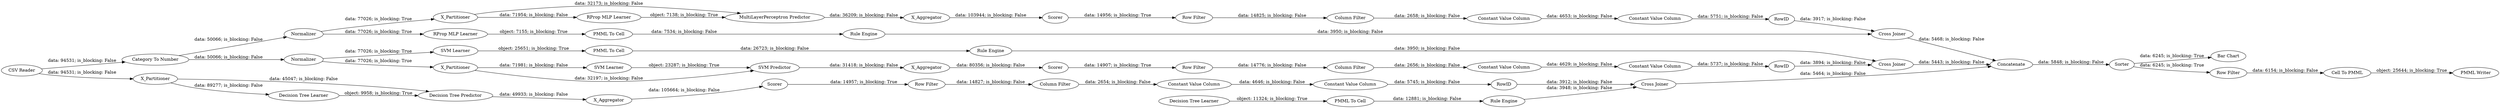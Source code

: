 digraph {
	"-7271558574415366756_293" [label=RowID]
	"-7271558574415366756_290" [label="Constant Value Column"]
	"-2067599031468604258_22" [label="PMML To Cell"]
	"-7454916370422039291_2" [label=X_Partitioner]
	"-151874336676899315_33" [label="SVM Learner"]
	"316568501824373246_41" [label=Scorer]
	"2061981184062583027_292" [label="Constant Value Column"]
	"-7271558574415366756_294" [label="Column Filter"]
	"3912462365598079002_58" [label="Category To Number"]
	"-7454916370422039291_38" [label="Cross Joiner"]
	"-7454916370422039291_7" [label=X_Aggregator]
	"3912462365598079002_60" [label=Concatenate]
	"-6216391800175116346_292" [label="Constant Value Column"]
	"-6216391800175116346_9" [label="Row Filter"]
	"-7454916370422039291_39" [label=Normalizer]
	"316568501824373246_7" [label=X_Aggregator]
	"-1679767313438535526_7" [label=X_Aggregator]
	"3912462365598079002_59" [label="Bar Chart"]
	"3912462365598079002_61" [label="PMML Writer"]
	"3912462365598079002_52" [label=Sorter]
	"-6216391800175116346_294" [label="Column Filter"]
	"-2129057720994177525_28" [label="PMML To Cell"]
	"-1679767313438535526_38" [label="Cross Joiner"]
	"-2067599031468604258_35" [label="RProp MLP Learner"]
	"2061981184062583027_294" [label="Column Filter"]
	"-2129057720994177525_33" [label="Decision Tree Learner"]
	"-2067599031468604258_34" [label="Rule Engine"]
	"316568501824373246_2" [label=X_Partitioner]
	"-6216391800175116346_290" [label="Constant Value Column"]
	"-7271558574415366756_292" [label="Constant Value Column"]
	"-151874336676899315_34" [label="PMML To Cell"]
	"316568501824373246_40" [label=Normalizer]
	"-7454916370422039291_32" [label="MultiLayerPerceptron Predictor"]
	"2061981184062583027_290" [label="Constant Value Column"]
	"-1679767313438535526_32" [label="Decision Tree Predictor"]
	"-1679767313438535526_31" [label="Decision Tree Learner"]
	"-1679767313438535526_2" [label=X_Partitioner]
	"2061981184062583027_293" [label=RowID]
	"-1679767313438535526_39" [label=Scorer]
	"-7271558574415366756_9" [label="Row Filter"]
	"-6216391800175116346_293" [label=RowID]
	"-7454916370422039291_31" [label="RProp MLP Learner"]
	"316568501824373246_31" [label="SVM Learner"]
	"-7454916370422039291_40" [label=Scorer]
	"-151874336676899315_35" [label="Rule Engine"]
	"-2129057720994177525_34" [label="Rule Engine"]
	"3912462365598079002_53" [label="Row Filter"]
	"316568501824373246_32" [label="SVM Predictor"]
	"3912462365598079002_54" [label="Cell To PMML"]
	"2061981184062583027_9" [label="Row Filter"]
	"3912462365598079002_63" [label="CSV Reader"]
	"316568501824373246_39" [label="Cross Joiner"]
	"-6216391800175116346_292" -> "-6216391800175116346_293" [label="data: 5745; is_blocking: False"]
	"3912462365598079002_58" -> "-7454916370422039291_39" [label="data: 50066; is_blocking: False"]
	"-6216391800175116346_293" -> "-1679767313438535526_38" [label="data: 3912; is_blocking: False"]
	"2061981184062583027_293" -> "316568501824373246_39" [label="data: 3894; is_blocking: False"]
	"-7454916370422039291_31" -> "-7454916370422039291_32" [label="object: 7138; is_blocking: True"]
	"-7271558574415366756_293" -> "-7454916370422039291_38" [label="data: 3917; is_blocking: False"]
	"316568501824373246_2" -> "316568501824373246_32" [label="data: 32197; is_blocking: False"]
	"-7454916370422039291_39" -> "-7454916370422039291_2" [label="data: 77026; is_blocking: True"]
	"-151874336676899315_35" -> "316568501824373246_39" [label="data: 3950; is_blocking: False"]
	"3912462365598079002_52" -> "3912462365598079002_53" [label="data: 6245; is_blocking: True"]
	"2061981184062583027_292" -> "2061981184062583027_293" [label="data: 5737; is_blocking: False"]
	"-7271558574415366756_294" -> "-7271558574415366756_290" [label="data: 2658; is_blocking: False"]
	"-7454916370422039291_38" -> "3912462365598079002_60" [label="data: 5468; is_blocking: False"]
	"-7454916370422039291_39" -> "-2067599031468604258_35" [label="data: 77026; is_blocking: True"]
	"2061981184062583027_290" -> "2061981184062583027_292" [label="data: 4629; is_blocking: False"]
	"-6216391800175116346_290" -> "-6216391800175116346_292" [label="data: 4646; is_blocking: False"]
	"-6216391800175116346_9" -> "-6216391800175116346_294" [label="data: 14827; is_blocking: False"]
	"-7454916370422039291_40" -> "-7271558574415366756_9" [label="data: 14956; is_blocking: True"]
	"316568501824373246_32" -> "316568501824373246_7" [label="data: 31418; is_blocking: False"]
	"3912462365598079002_63" -> "3912462365598079002_58" [label="data: 94531; is_blocking: False"]
	"-1679767313438535526_38" -> "3912462365598079002_60" [label="data: 5464; is_blocking: False"]
	"-1679767313438535526_2" -> "-1679767313438535526_31" [label="data: 89277; is_blocking: False"]
	"3912462365598079002_53" -> "3912462365598079002_54" [label="data: 6154; is_blocking: False"]
	"316568501824373246_31" -> "316568501824373246_32" [label="object: 23287; is_blocking: True"]
	"-1679767313438535526_32" -> "-1679767313438535526_7" [label="data: 49933; is_blocking: False"]
	"316568501824373246_40" -> "316568501824373246_2" [label="data: 77026; is_blocking: True"]
	"-1679767313438535526_7" -> "-1679767313438535526_39" [label="data: 105664; is_blocking: False"]
	"-6216391800175116346_294" -> "-6216391800175116346_290" [label="data: 2654; is_blocking: False"]
	"316568501824373246_2" -> "316568501824373246_31" [label="data: 71981; is_blocking: False"]
	"2061981184062583027_9" -> "2061981184062583027_294" [label="data: 14776; is_blocking: False"]
	"-1679767313438535526_2" -> "-1679767313438535526_32" [label="data: 45047; is_blocking: False"]
	"316568501824373246_39" -> "3912462365598079002_60" [label="data: 5443; is_blocking: False"]
	"3912462365598079002_63" -> "-1679767313438535526_2" [label="data: 94531; is_blocking: False"]
	"2061981184062583027_294" -> "2061981184062583027_290" [label="data: 2656; is_blocking: False"]
	"-7454916370422039291_32" -> "-7454916370422039291_7" [label="data: 36209; is_blocking: False"]
	"-2129057720994177525_34" -> "-1679767313438535526_38" [label="data: 3948; is_blocking: False"]
	"-2129057720994177525_28" -> "-2129057720994177525_34" [label="data: 12881; is_blocking: False"]
	"-2067599031468604258_34" -> "-7454916370422039291_38" [label="data: 3950; is_blocking: False"]
	"-151874336676899315_33" -> "-151874336676899315_34" [label="object: 25651; is_blocking: True"]
	"316568501824373246_7" -> "316568501824373246_41" [label="data: 80356; is_blocking: False"]
	"-1679767313438535526_31" -> "-1679767313438535526_32" [label="object: 9958; is_blocking: True"]
	"-7454916370422039291_2" -> "-7454916370422039291_32" [label="data: 32173; is_blocking: False"]
	"3912462365598079002_60" -> "3912462365598079002_52" [label="data: 5848; is_blocking: False"]
	"-151874336676899315_34" -> "-151874336676899315_35" [label="data: 26723; is_blocking: False"]
	"-2067599031468604258_35" -> "-2067599031468604258_22" [label="object: 7155; is_blocking: True"]
	"-2067599031468604258_22" -> "-2067599031468604258_34" [label="data: 7534; is_blocking: False"]
	"316568501824373246_40" -> "-151874336676899315_33" [label="data: 77026; is_blocking: True"]
	"316568501824373246_41" -> "2061981184062583027_9" [label="data: 14907; is_blocking: True"]
	"-2129057720994177525_33" -> "-2129057720994177525_28" [label="object: 11324; is_blocking: True"]
	"-7454916370422039291_2" -> "-7454916370422039291_31" [label="data: 71954; is_blocking: False"]
	"-7454916370422039291_7" -> "-7454916370422039291_40" [label="data: 103944; is_blocking: False"]
	"-7271558574415366756_9" -> "-7271558574415366756_294" [label="data: 14825; is_blocking: False"]
	"3912462365598079002_54" -> "3912462365598079002_61" [label="object: 25644; is_blocking: True"]
	"-7271558574415366756_292" -> "-7271558574415366756_293" [label="data: 5751; is_blocking: False"]
	"-7271558574415366756_290" -> "-7271558574415366756_292" [label="data: 4653; is_blocking: False"]
	"3912462365598079002_58" -> "316568501824373246_40" [label="data: 50066; is_blocking: False"]
	"3912462365598079002_52" -> "3912462365598079002_59" [label="data: 6245; is_blocking: True"]
	"-1679767313438535526_39" -> "-6216391800175116346_9" [label="data: 14957; is_blocking: True"]
	rankdir=LR
}
